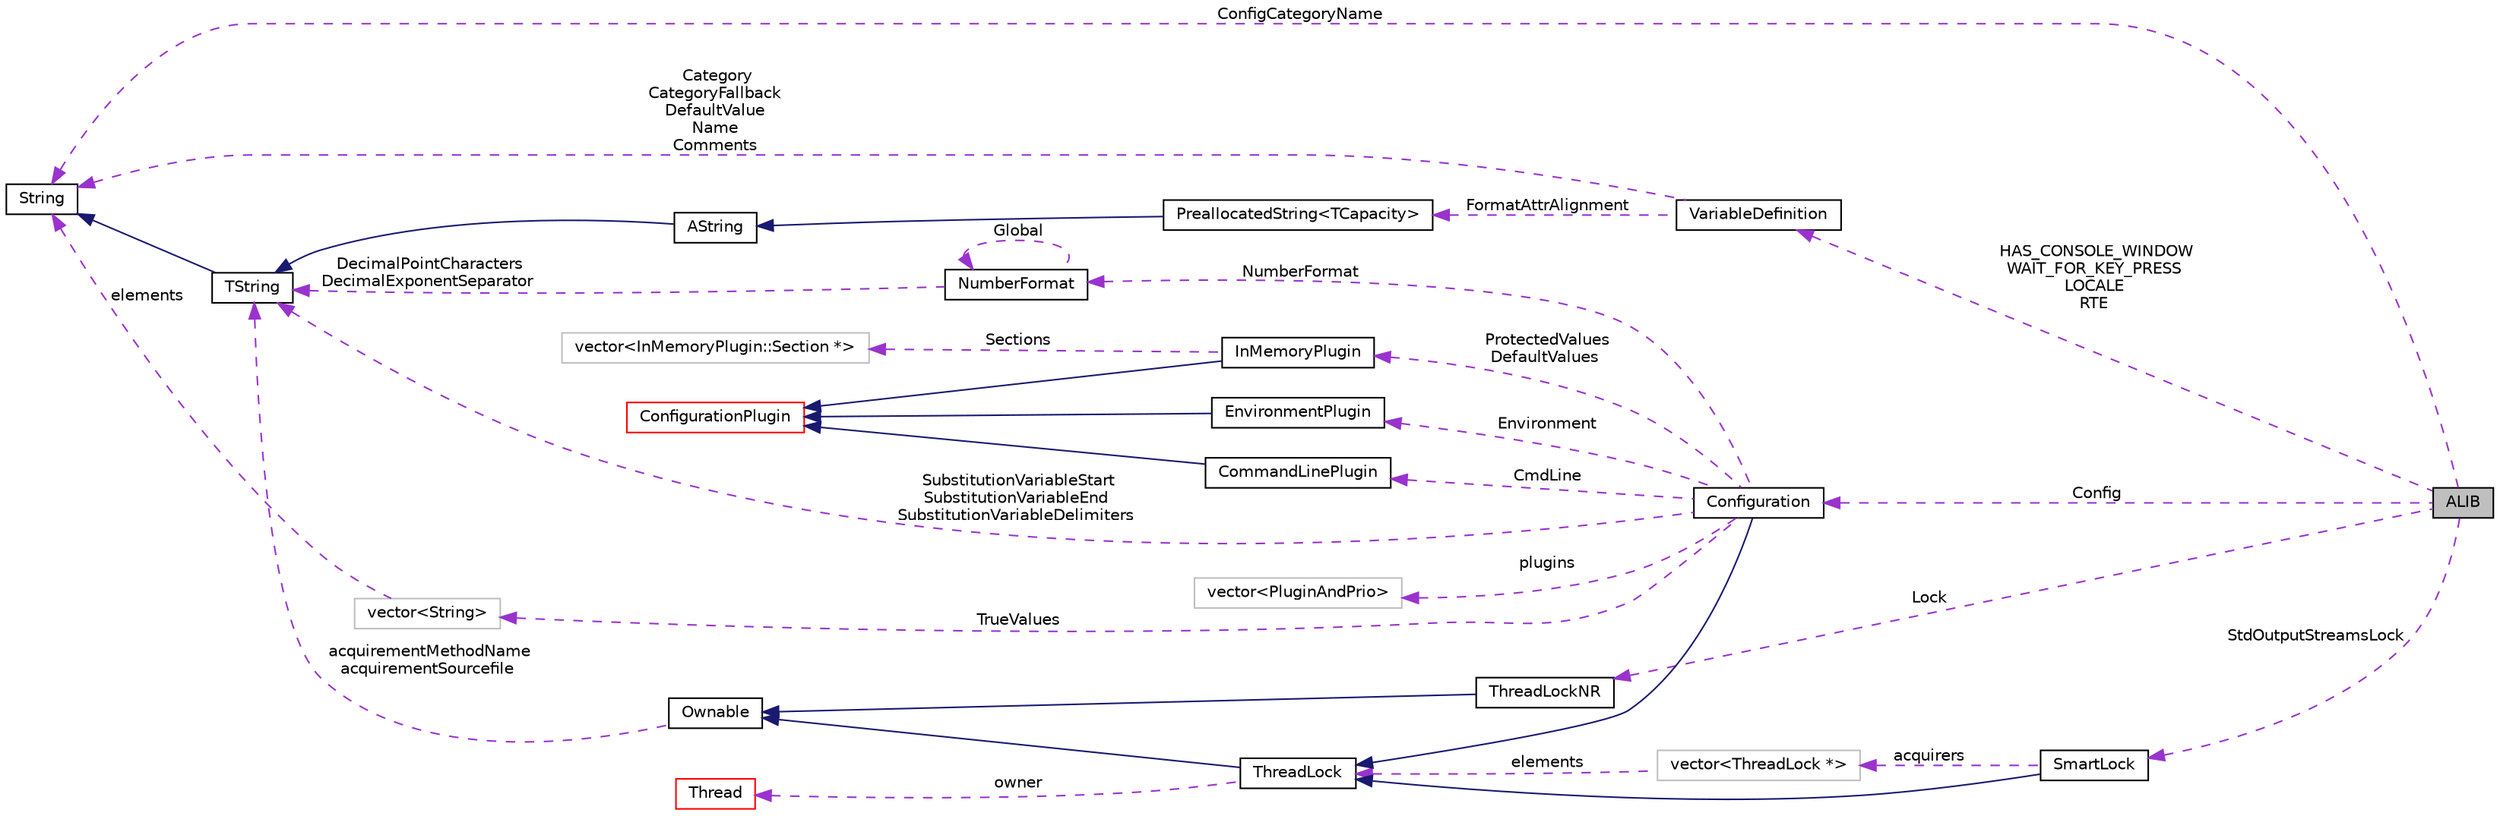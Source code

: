 digraph "ALIB"
{
  edge [fontname="Helvetica",fontsize="10",labelfontname="Helvetica",labelfontsize="10"];
  node [fontname="Helvetica",fontsize="10",shape=record];
  rankdir="LR";
  Node1 [label="ALIB",height=0.2,width=0.4,color="black", fillcolor="grey75", style="filled", fontcolor="black"];
  Node12 [label="vector\<ThreadLock *\>",height=0.2,width=0.4,color="grey75", fillcolor="white", style="filled"];
  Node15 [label="vector\<String\>",height=0.2,width=0.4,color="grey75", fillcolor="white", style="filled"];
  Node20 [label="vector\<InMemoryPlugin::Section *\>",height=0.2,width=0.4,color="grey75", fillcolor="white", style="filled"];
  Node21 [label="vector\<PluginAndPrio\>",height=0.2,width=0.4,color="grey75", fillcolor="white", style="filled"];
  Node4 [label="PreallocatedString\<TCapacity\>",height=0.2,width=0.4,color="black", fillcolor="white", style="filled",URL="$classaworx_1_1lib_1_1strings_1_1PreallocatedString.html"];
  Node2 -> Node1 [dir="back",color="darkorchid3",fontsize="10",style="dashed",label=" ConfigCategoryName" ,fontname="Helvetica"];
  Node2 -> Node3 [dir="back",color="darkorchid3",fontsize="10",style="dashed",label=" Category\nCategoryFallback\nDefaultValue\nName\nComments" ,fontname="Helvetica"];
  Node2 -> Node6 [dir="back",color="midnightblue",fontsize="10",style="solid",fontname="Helvetica"];
  Node2 -> Node15 [dir="back",color="darkorchid3",fontsize="10",style="dashed",label=" elements" ,fontname="Helvetica"];
  Node3 -> Node1 [dir="back",color="darkorchid3",fontsize="10",style="dashed",label=" HAS_CONSOLE_WINDOW\nWAIT_FOR_KEY_PRESS\nLOCALE\nRTE" ,fontname="Helvetica"];
  Node4 -> Node3 [dir="back",color="darkorchid3",fontsize="10",style="dashed",label=" FormatAttrAlignment" ,fontname="Helvetica"];
  Node5 -> Node4 [dir="back",color="midnightblue",fontsize="10",style="solid",fontname="Helvetica"];
  Node6 -> Node5 [dir="back",color="midnightblue",fontsize="10",style="solid",fontname="Helvetica"];
  Node6 -> Node8 [dir="back",color="darkorchid3",fontsize="10",style="dashed",label=" acquirementMethodName\nacquirementSourcefile" ,fontname="Helvetica"];
  Node6 -> Node13 [dir="back",color="darkorchid3",fontsize="10",style="dashed",label=" SubstitutionVariableStart\nSubstitutionVariableEnd\nSubstitutionVariableDelimiters" ,fontname="Helvetica"];
  Node6 -> Node14 [dir="back",color="darkorchid3",fontsize="10",style="dashed",label=" DecimalPointCharacters\nDecimalExponentSeparator" ,fontname="Helvetica"];
  Node7 -> Node1 [dir="back",color="darkorchid3",fontsize="10",style="dashed",label=" Lock" ,fontname="Helvetica"];
  Node8 -> Node7 [dir="back",color="midnightblue",fontsize="10",style="solid",fontname="Helvetica"];
  Node8 -> Node10 [dir="back",color="midnightblue",fontsize="10",style="solid",fontname="Helvetica"];
  Node9 -> Node1 [dir="back",color="darkorchid3",fontsize="10",style="dashed",label=" StdOutputStreamsLock" ,fontname="Helvetica"];
  Node10 -> Node9 [dir="back",color="midnightblue",fontsize="10",style="solid",fontname="Helvetica"];
  Node10 -> Node12 [dir="back",color="darkorchid3",fontsize="10",style="dashed",label=" elements" ,fontname="Helvetica"];
  Node10 -> Node13 [dir="back",color="midnightblue",fontsize="10",style="solid",fontname="Helvetica"];
  Node11 -> Node10 [dir="back",color="darkorchid3",fontsize="10",style="dashed",label=" owner" ,fontname="Helvetica"];
  Node12 -> Node9 [dir="back",color="darkorchid3",fontsize="10",style="dashed",label=" acquirers" ,fontname="Helvetica"];
  Node13 -> Node1 [dir="back",color="darkorchid3",fontsize="10",style="dashed",label=" Config" ,fontname="Helvetica"];
  Node14 -> Node13 [dir="back",color="darkorchid3",fontsize="10",style="dashed",label=" NumberFormat" ,fontname="Helvetica"];
  Node14 -> Node14 [dir="back",color="darkorchid3",fontsize="10",style="dashed",label=" Global" ,fontname="Helvetica"];
  Node15 -> Node13 [dir="back",color="darkorchid3",fontsize="10",style="dashed",label=" TrueValues" ,fontname="Helvetica"];
  Node16 -> Node13 [dir="back",color="darkorchid3",fontsize="10",style="dashed",label=" Environment" ,fontname="Helvetica"];
  Node17 -> Node16 [dir="back",color="midnightblue",fontsize="10",style="solid",fontname="Helvetica"];
  Node17 -> Node18 [dir="back",color="midnightblue",fontsize="10",style="solid",fontname="Helvetica"];
  Node17 -> Node19 [dir="back",color="midnightblue",fontsize="10",style="solid",fontname="Helvetica"];
  Node18 -> Node13 [dir="back",color="darkorchid3",fontsize="10",style="dashed",label=" CmdLine" ,fontname="Helvetica"];
  Node19 -> Node13 [dir="back",color="darkorchid3",fontsize="10",style="dashed",label=" ProtectedValues\nDefaultValues" ,fontname="Helvetica"];
  Node20 -> Node19 [dir="back",color="darkorchid3",fontsize="10",style="dashed",label=" Sections" ,fontname="Helvetica"];
  Node21 -> Node13 [dir="back",color="darkorchid3",fontsize="10",style="dashed",label=" plugins" ,fontname="Helvetica"];
  Node2 [label="String",height=0.2,width=0.4,color="black", fillcolor="white", style="filled",URL="$classaworx_1_1lib_1_1strings_1_1String.html"];
  Node3 [label="VariableDefinition",height=0.2,width=0.4,color="black", fillcolor="white", style="filled",URL="$structaworx_1_1lib_1_1config_1_1VariableDefinition.html"];
  Node5 [label="AString",height=0.2,width=0.4,color="black", fillcolor="white", style="filled",URL="$classaworx_1_1lib_1_1strings_1_1AString.html"];
  Node6 [label="TString",height=0.2,width=0.4,color="black", fillcolor="white", style="filled",URL="$classaworx_1_1lib_1_1strings_1_1TString.html"];
  Node7 [label="ThreadLockNR",height=0.2,width=0.4,color="black", fillcolor="white", style="filled",URL="$classaworx_1_1lib_1_1threads_1_1ThreadLockNR.html"];
  Node8 [label="Ownable",height=0.2,width=0.4,color="black", fillcolor="white", style="filled",URL="$classaworx_1_1lib_1_1Ownable.html"];
  Node9 [label="SmartLock",height=0.2,width=0.4,color="black", fillcolor="white", style="filled",URL="$classaworx_1_1lib_1_1threads_1_1SmartLock.html"];
  Node10 [label="ThreadLock",height=0.2,width=0.4,color="black", fillcolor="white", style="filled",URL="$classaworx_1_1lib_1_1threads_1_1ThreadLock.html"];
  Node11 [label="Thread",height=0.2,width=0.4,color="red", fillcolor="white", style="filled",URL="$classaworx_1_1lib_1_1threads_1_1Thread.html"];
  Node13 [label="Configuration",height=0.2,width=0.4,color="black", fillcolor="white", style="filled",URL="$classaworx_1_1lib_1_1config_1_1Configuration.html"];
  Node14 [label="NumberFormat",height=0.2,width=0.4,color="black", fillcolor="white", style="filled",URL="$classaworx_1_1lib_1_1strings_1_1NumberFormat.html"];
  Node16 [label="EnvironmentPlugin",height=0.2,width=0.4,color="black", fillcolor="white", style="filled",URL="$classaworx_1_1lib_1_1config_1_1EnvironmentPlugin.html"];
  Node17 [label="ConfigurationPlugin",height=0.2,width=0.4,color="red", fillcolor="white", style="filled",URL="$classaworx_1_1lib_1_1config_1_1ConfigurationPlugin.html"];
  Node18 [label="CommandLinePlugin",height=0.2,width=0.4,color="black", fillcolor="white", style="filled",URL="$classaworx_1_1lib_1_1config_1_1CommandLinePlugin.html"];
  Node19 [label="InMemoryPlugin",height=0.2,width=0.4,color="black", fillcolor="white", style="filled",URL="$classaworx_1_1lib_1_1config_1_1InMemoryPlugin.html"];
}

